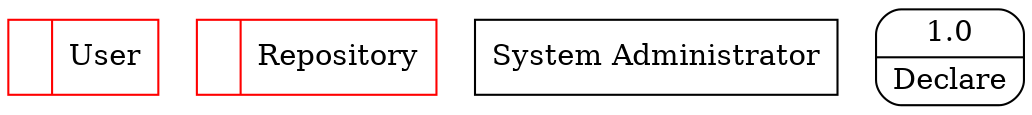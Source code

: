 digraph dfd2{ 
node[shape=record]
200 [label="<f0>  |<f1> User " color=red];
201 [label="<f0>  |<f1> Repository " color=red];
202 [label="System Administrator" shape=box];
203 [label="{<f0> 1.0|<f1> Declare }" shape=Mrecord];
}